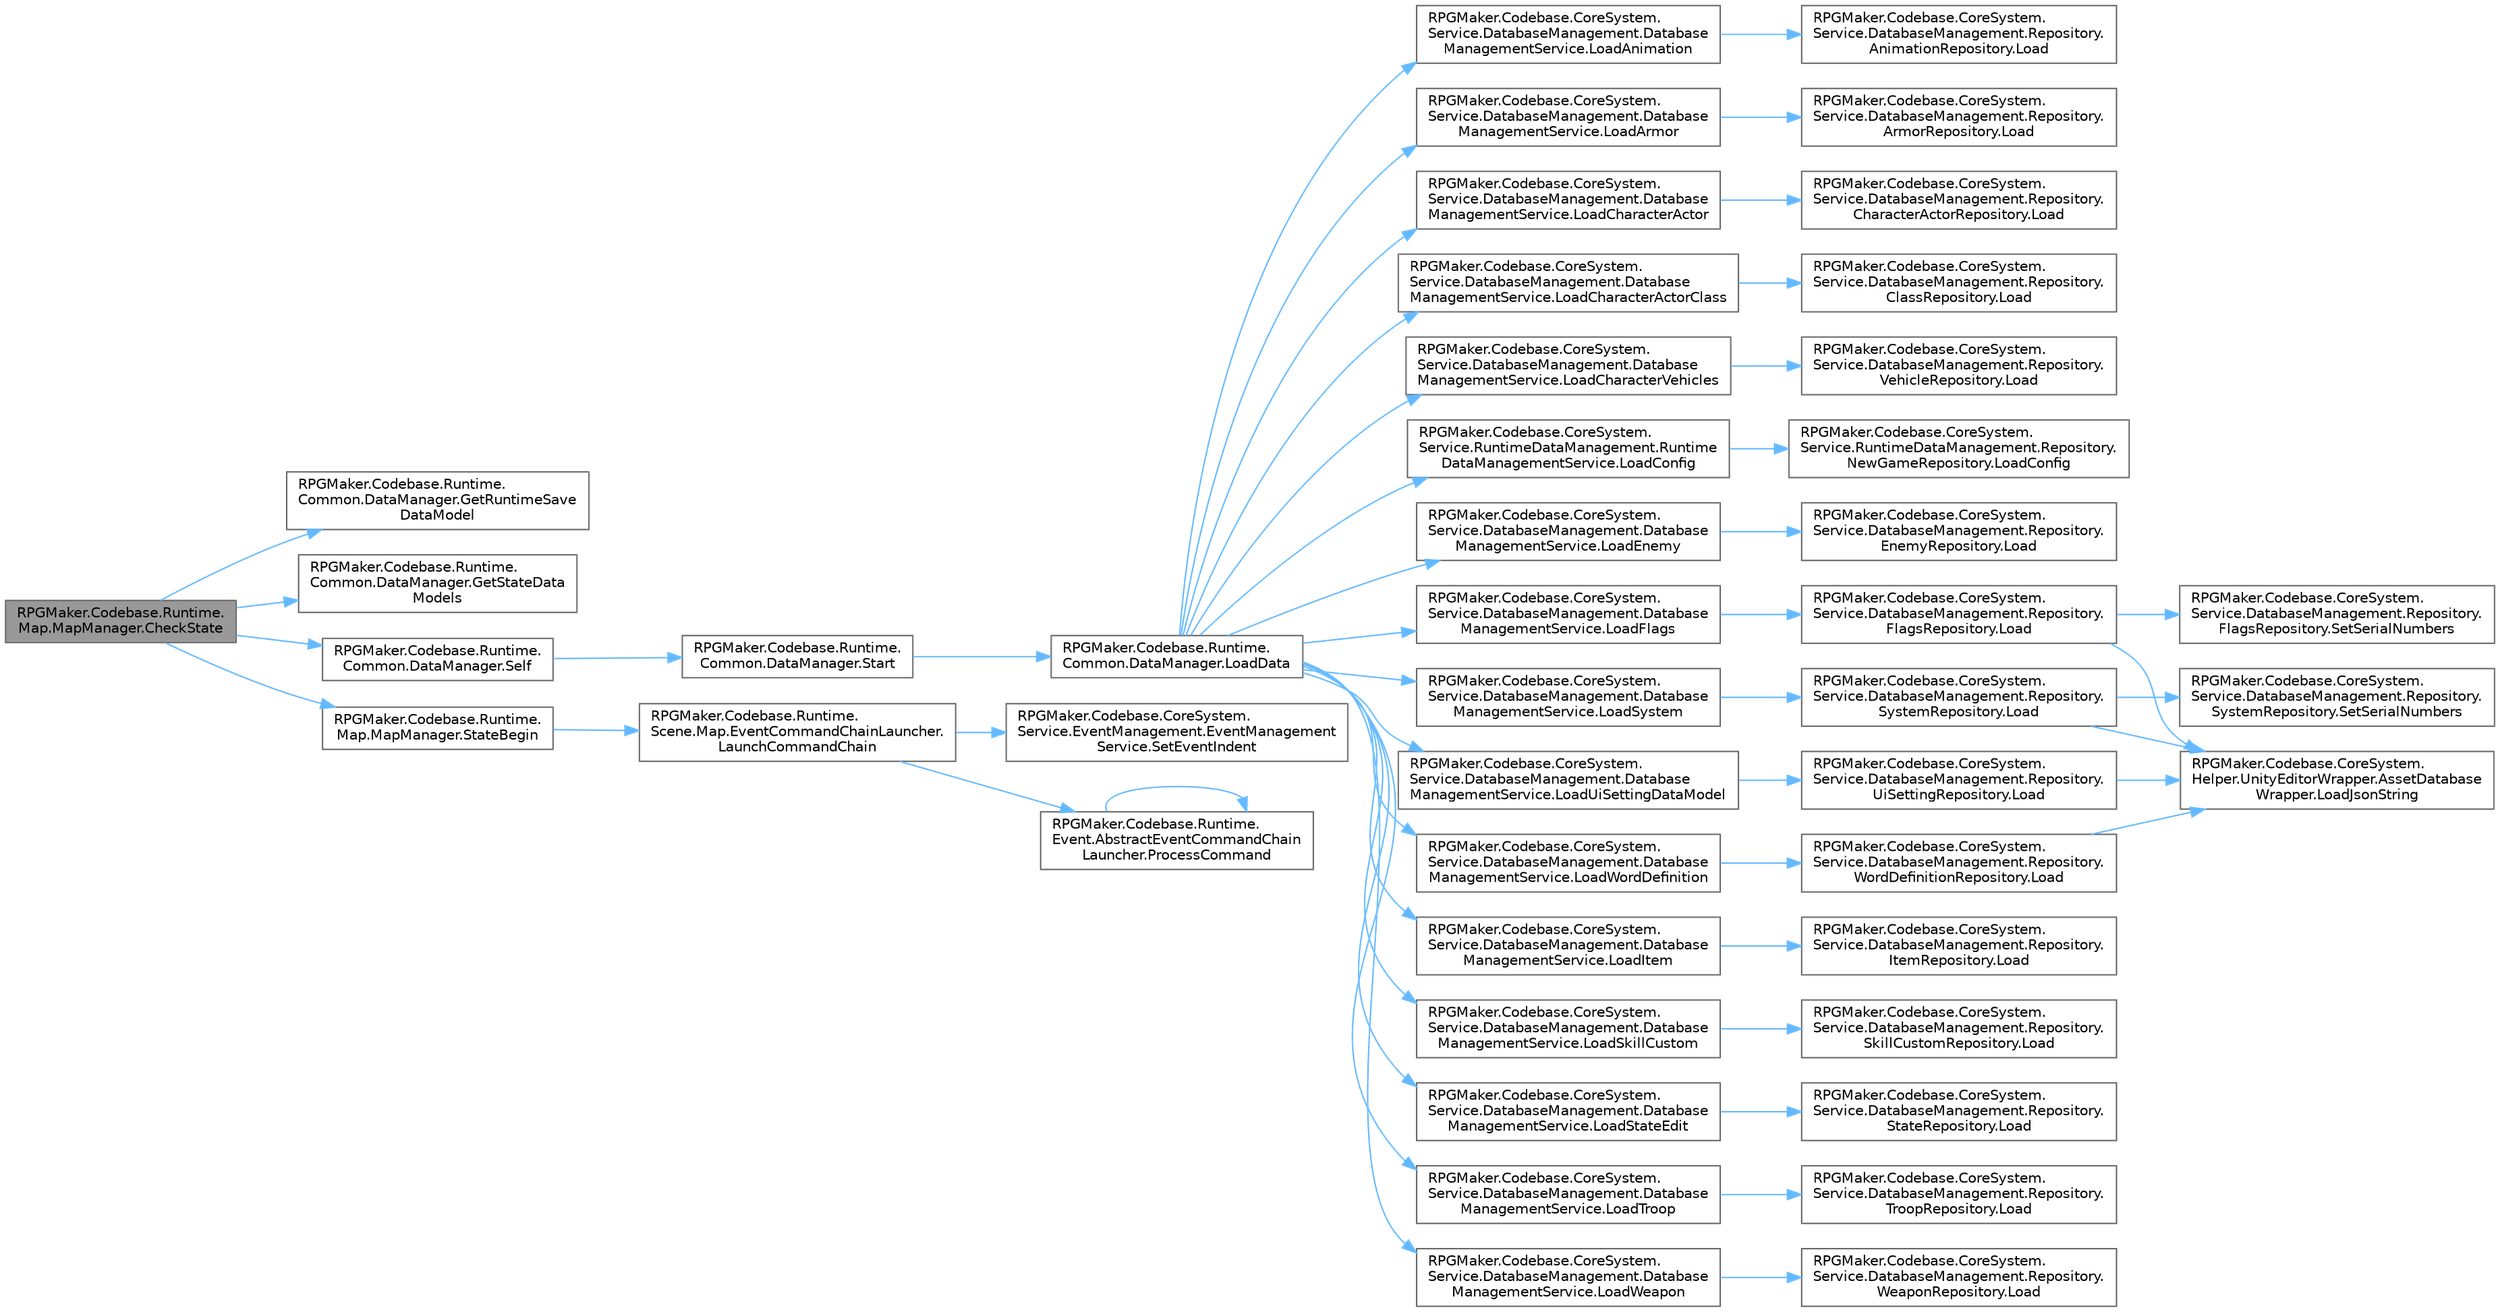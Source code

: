 digraph "RPGMaker.Codebase.Runtime.Map.MapManager.CheckState"
{
 // LATEX_PDF_SIZE
  bgcolor="transparent";
  edge [fontname=Helvetica,fontsize=10,labelfontname=Helvetica,labelfontsize=10];
  node [fontname=Helvetica,fontsize=10,shape=box,height=0.2,width=0.4];
  rankdir="LR";
  Node1 [id="Node000001",label="RPGMaker.Codebase.Runtime.\lMap.MapManager.CheckState",height=0.2,width=0.4,color="gray40", fillcolor="grey60", style="filled", fontcolor="black",tooltip=" "];
  Node1 -> Node2 [id="edge1_Node000001_Node000002",color="steelblue1",style="solid",tooltip=" "];
  Node2 [id="Node000002",label="RPGMaker.Codebase.Runtime.\lCommon.DataManager.GetRuntimeSave\lDataModel",height=0.2,width=0.4,color="grey40", fillcolor="white", style="filled",URL="$d5/d08/class_r_p_g_maker_1_1_codebase_1_1_runtime_1_1_common_1_1_data_manager.html#aa008ccb1bfddc97c2c6618cfe1fe9ab9",tooltip=" "];
  Node1 -> Node3 [id="edge2_Node000001_Node000003",color="steelblue1",style="solid",tooltip=" "];
  Node3 [id="Node000003",label="RPGMaker.Codebase.Runtime.\lCommon.DataManager.GetStateData\lModels",height=0.2,width=0.4,color="grey40", fillcolor="white", style="filled",URL="$d5/d08/class_r_p_g_maker_1_1_codebase_1_1_runtime_1_1_common_1_1_data_manager.html#a15a54931479350f79e52fab3fb8007f6",tooltip=" "];
  Node1 -> Node4 [id="edge3_Node000001_Node000004",color="steelblue1",style="solid",tooltip=" "];
  Node4 [id="Node000004",label="RPGMaker.Codebase.Runtime.\lCommon.DataManager.Self",height=0.2,width=0.4,color="grey40", fillcolor="white", style="filled",URL="$d5/d08/class_r_p_g_maker_1_1_codebase_1_1_runtime_1_1_common_1_1_data_manager.html#a8f0a40fd71fe0a873d1905e106299934",tooltip=" "];
  Node4 -> Node5 [id="edge4_Node000004_Node000005",color="steelblue1",style="solid",tooltip=" "];
  Node5 [id="Node000005",label="RPGMaker.Codebase.Runtime.\lCommon.DataManager.Start",height=0.2,width=0.4,color="grey40", fillcolor="white", style="filled",URL="$d5/d08/class_r_p_g_maker_1_1_codebase_1_1_runtime_1_1_common_1_1_data_manager.html#ace8f5b29b336a071e6383ecdbe0f85c5",tooltip=" "];
  Node5 -> Node6 [id="edge5_Node000005_Node000006",color="steelblue1",style="solid",tooltip=" "];
  Node6 [id="Node000006",label="RPGMaker.Codebase.Runtime.\lCommon.DataManager.LoadData",height=0.2,width=0.4,color="grey40", fillcolor="white", style="filled",URL="$d5/d08/class_r_p_g_maker_1_1_codebase_1_1_runtime_1_1_common_1_1_data_manager.html#a42e1175b0a1dc3a225503e007043dc86",tooltip=" "];
  Node6 -> Node7 [id="edge6_Node000006_Node000007",color="steelblue1",style="solid",tooltip=" "];
  Node7 [id="Node000007",label="RPGMaker.Codebase.CoreSystem.\lService.DatabaseManagement.Database\lManagementService.LoadAnimation",height=0.2,width=0.4,color="grey40", fillcolor="white", style="filled",URL="$db/db0/class_r_p_g_maker_1_1_codebase_1_1_core_system_1_1_service_1_1_database_management_1_1_database_management_service.html#a24090092bb5f0e3f1a7f6d136a10cd22",tooltip=" "];
  Node7 -> Node8 [id="edge7_Node000007_Node000008",color="steelblue1",style="solid",tooltip=" "];
  Node8 [id="Node000008",label="RPGMaker.Codebase.CoreSystem.\lService.DatabaseManagement.Repository.\lAnimationRepository.Load",height=0.2,width=0.4,color="grey40", fillcolor="white", style="filled",URL="$d5/deb/class_r_p_g_maker_1_1_codebase_1_1_core_system_1_1_service_1_1_database_management_1_1_repository_1_1_animation_repository.html#a57c3d4731e6bfd18e15070a940e881f4",tooltip=" "];
  Node6 -> Node9 [id="edge8_Node000006_Node000009",color="steelblue1",style="solid",tooltip=" "];
  Node9 [id="Node000009",label="RPGMaker.Codebase.CoreSystem.\lService.DatabaseManagement.Database\lManagementService.LoadArmor",height=0.2,width=0.4,color="grey40", fillcolor="white", style="filled",URL="$db/db0/class_r_p_g_maker_1_1_codebase_1_1_core_system_1_1_service_1_1_database_management_1_1_database_management_service.html#aa2e210bbbaf85d6ed1f74aa1170b786a",tooltip=" "];
  Node9 -> Node10 [id="edge9_Node000009_Node000010",color="steelblue1",style="solid",tooltip=" "];
  Node10 [id="Node000010",label="RPGMaker.Codebase.CoreSystem.\lService.DatabaseManagement.Repository.\lArmorRepository.Load",height=0.2,width=0.4,color="grey40", fillcolor="white", style="filled",URL="$d5/d5e/class_r_p_g_maker_1_1_codebase_1_1_core_system_1_1_service_1_1_database_management_1_1_repository_1_1_armor_repository.html#abae8269b1a2721fce734183fcc5f5205",tooltip=" "];
  Node6 -> Node11 [id="edge10_Node000006_Node000011",color="steelblue1",style="solid",tooltip=" "];
  Node11 [id="Node000011",label="RPGMaker.Codebase.CoreSystem.\lService.DatabaseManagement.Database\lManagementService.LoadCharacterActor",height=0.2,width=0.4,color="grey40", fillcolor="white", style="filled",URL="$db/db0/class_r_p_g_maker_1_1_codebase_1_1_core_system_1_1_service_1_1_database_management_1_1_database_management_service.html#afa56ff9a916ba5265719f6be7f2330e2",tooltip=" "];
  Node11 -> Node12 [id="edge11_Node000011_Node000012",color="steelblue1",style="solid",tooltip=" "];
  Node12 [id="Node000012",label="RPGMaker.Codebase.CoreSystem.\lService.DatabaseManagement.Repository.\lCharacterActorRepository.Load",height=0.2,width=0.4,color="grey40", fillcolor="white", style="filled",URL="$dc/d27/class_r_p_g_maker_1_1_codebase_1_1_core_system_1_1_service_1_1_database_management_1_1_repositor67544213d6af3013901ca89c3e4d5d21.html#a922f2ea3a0cd4543a7df7c51ed065242",tooltip=" "];
  Node6 -> Node13 [id="edge12_Node000006_Node000013",color="steelblue1",style="solid",tooltip=" "];
  Node13 [id="Node000013",label="RPGMaker.Codebase.CoreSystem.\lService.DatabaseManagement.Database\lManagementService.LoadCharacterActorClass",height=0.2,width=0.4,color="grey40", fillcolor="white", style="filled",URL="$db/db0/class_r_p_g_maker_1_1_codebase_1_1_core_system_1_1_service_1_1_database_management_1_1_database_management_service.html#a83d7b02d93737cf99a9e1b670f8fe4ea",tooltip=" "];
  Node13 -> Node14 [id="edge13_Node000013_Node000014",color="steelblue1",style="solid",tooltip=" "];
  Node14 [id="Node000014",label="RPGMaker.Codebase.CoreSystem.\lService.DatabaseManagement.Repository.\lClassRepository.Load",height=0.2,width=0.4,color="grey40", fillcolor="white", style="filled",URL="$d5/df3/class_r_p_g_maker_1_1_codebase_1_1_core_system_1_1_service_1_1_database_management_1_1_repository_1_1_class_repository.html#a68866c3982e5015e3aa1d0ff8b0e5767",tooltip=" "];
  Node6 -> Node15 [id="edge14_Node000006_Node000015",color="steelblue1",style="solid",tooltip=" "];
  Node15 [id="Node000015",label="RPGMaker.Codebase.CoreSystem.\lService.DatabaseManagement.Database\lManagementService.LoadCharacterVehicles",height=0.2,width=0.4,color="grey40", fillcolor="white", style="filled",URL="$db/db0/class_r_p_g_maker_1_1_codebase_1_1_core_system_1_1_service_1_1_database_management_1_1_database_management_service.html#a0b003a876f01ec9a754241a3df3836fc",tooltip=" "];
  Node15 -> Node16 [id="edge15_Node000015_Node000016",color="steelblue1",style="solid",tooltip=" "];
  Node16 [id="Node000016",label="RPGMaker.Codebase.CoreSystem.\lService.DatabaseManagement.Repository.\lVehicleRepository.Load",height=0.2,width=0.4,color="grey40", fillcolor="white", style="filled",URL="$dc/dcd/class_r_p_g_maker_1_1_codebase_1_1_core_system_1_1_service_1_1_database_management_1_1_repository_1_1_vehicle_repository.html#a15d84b4ebddf2ff353260ef2473589e6",tooltip=" "];
  Node6 -> Node17 [id="edge16_Node000006_Node000017",color="steelblue1",style="solid",tooltip=" "];
  Node17 [id="Node000017",label="RPGMaker.Codebase.CoreSystem.\lService.RuntimeDataManagement.Runtime\lDataManagementService.LoadConfig",height=0.2,width=0.4,color="grey40", fillcolor="white", style="filled",URL="$db/d7b/class_r_p_g_maker_1_1_codebase_1_1_core_system_1_1_service_1_1_runtime_data_management_1_1_runtime_data_management_service.html#a5d406eddf4f7129bc0a84639c9bffcbd",tooltip=" "];
  Node17 -> Node18 [id="edge17_Node000017_Node000018",color="steelblue1",style="solid",tooltip=" "];
  Node18 [id="Node000018",label="RPGMaker.Codebase.CoreSystem.\lService.RuntimeDataManagement.Repository.\lNewGameRepository.LoadConfig",height=0.2,width=0.4,color="grey40", fillcolor="white", style="filled",URL="$d5/d7b/class_r_p_g_maker_1_1_codebase_1_1_core_system_1_1_service_1_1_runtime_data_management_1_1_repository_1_1_new_game_repository.html#a49734fde3bf86a845b6d4757ac5a250c",tooltip="configの読み込み"];
  Node6 -> Node19 [id="edge18_Node000006_Node000019",color="steelblue1",style="solid",tooltip=" "];
  Node19 [id="Node000019",label="RPGMaker.Codebase.CoreSystem.\lService.DatabaseManagement.Database\lManagementService.LoadEnemy",height=0.2,width=0.4,color="grey40", fillcolor="white", style="filled",URL="$db/db0/class_r_p_g_maker_1_1_codebase_1_1_core_system_1_1_service_1_1_database_management_1_1_database_management_service.html#a56946e6c58a5ec0f4641533476d5982c",tooltip=" "];
  Node19 -> Node20 [id="edge19_Node000019_Node000020",color="steelblue1",style="solid",tooltip=" "];
  Node20 [id="Node000020",label="RPGMaker.Codebase.CoreSystem.\lService.DatabaseManagement.Repository.\lEnemyRepository.Load",height=0.2,width=0.4,color="grey40", fillcolor="white", style="filled",URL="$d4/d59/class_r_p_g_maker_1_1_codebase_1_1_core_system_1_1_service_1_1_database_management_1_1_repository_1_1_enemy_repository.html#a4c469baf54782a4c3411f345784e7f5c",tooltip=" "];
  Node6 -> Node21 [id="edge20_Node000006_Node000021",color="steelblue1",style="solid",tooltip=" "];
  Node21 [id="Node000021",label="RPGMaker.Codebase.CoreSystem.\lService.DatabaseManagement.Database\lManagementService.LoadFlags",height=0.2,width=0.4,color="grey40", fillcolor="white", style="filled",URL="$db/db0/class_r_p_g_maker_1_1_codebase_1_1_core_system_1_1_service_1_1_database_management_1_1_database_management_service.html#a5eb2954667a7f994c25194d12c5a2602",tooltip=" "];
  Node21 -> Node22 [id="edge21_Node000021_Node000022",color="steelblue1",style="solid",tooltip=" "];
  Node22 [id="Node000022",label="RPGMaker.Codebase.CoreSystem.\lService.DatabaseManagement.Repository.\lFlagsRepository.Load",height=0.2,width=0.4,color="grey40", fillcolor="white", style="filled",URL="$dd/db4/class_r_p_g_maker_1_1_codebase_1_1_core_system_1_1_service_1_1_database_management_1_1_repository_1_1_flags_repository.html#a0410340db193ba2dd6d34cbbc9de1925",tooltip=" "];
  Node22 -> Node23 [id="edge22_Node000022_Node000023",color="steelblue1",style="solid",tooltip=" "];
  Node23 [id="Node000023",label="RPGMaker.Codebase.CoreSystem.\lHelper.UnityEditorWrapper.AssetDatabase\lWrapper.LoadJsonString",height=0.2,width=0.4,color="grey40", fillcolor="white", style="filled",URL="$d9/d20/class_r_p_g_maker_1_1_codebase_1_1_core_system_1_1_helper_1_1_unity_editor_wrapper_1_1_asset_database_wrapper.html#ab1557b81ee60a7dc4f85349106fe4244",tooltip=" "];
  Node22 -> Node24 [id="edge23_Node000022_Node000024",color="steelblue1",style="solid",tooltip=" "];
  Node24 [id="Node000024",label="RPGMaker.Codebase.CoreSystem.\lService.DatabaseManagement.Repository.\lFlagsRepository.SetSerialNumbers",height=0.2,width=0.4,color="grey40", fillcolor="white", style="filled",URL="$dd/db4/class_r_p_g_maker_1_1_codebase_1_1_core_system_1_1_service_1_1_database_management_1_1_repository_1_1_flags_repository.html#a10a266f539262611885aa217176790b3",tooltip=" "];
  Node6 -> Node25 [id="edge24_Node000006_Node000025",color="steelblue1",style="solid",tooltip=" "];
  Node25 [id="Node000025",label="RPGMaker.Codebase.CoreSystem.\lService.DatabaseManagement.Database\lManagementService.LoadItem",height=0.2,width=0.4,color="grey40", fillcolor="white", style="filled",URL="$db/db0/class_r_p_g_maker_1_1_codebase_1_1_core_system_1_1_service_1_1_database_management_1_1_database_management_service.html#a0447e9903c05f13e630c3523647e80a4",tooltip=" "];
  Node25 -> Node26 [id="edge25_Node000025_Node000026",color="steelblue1",style="solid",tooltip=" "];
  Node26 [id="Node000026",label="RPGMaker.Codebase.CoreSystem.\lService.DatabaseManagement.Repository.\lItemRepository.Load",height=0.2,width=0.4,color="grey40", fillcolor="white", style="filled",URL="$dd/d1d/class_r_p_g_maker_1_1_codebase_1_1_core_system_1_1_service_1_1_database_management_1_1_repository_1_1_item_repository.html#a46360e92f219e5394a8c6e09b8424ac4",tooltip=" "];
  Node6 -> Node27 [id="edge26_Node000006_Node000027",color="steelblue1",style="solid",tooltip=" "];
  Node27 [id="Node000027",label="RPGMaker.Codebase.CoreSystem.\lService.DatabaseManagement.Database\lManagementService.LoadSkillCustom",height=0.2,width=0.4,color="grey40", fillcolor="white", style="filled",URL="$db/db0/class_r_p_g_maker_1_1_codebase_1_1_core_system_1_1_service_1_1_database_management_1_1_database_management_service.html#a10afc5f75507a17db5197e23a2cdd4cc",tooltip=" "];
  Node27 -> Node28 [id="edge27_Node000027_Node000028",color="steelblue1",style="solid",tooltip=" "];
  Node28 [id="Node000028",label="RPGMaker.Codebase.CoreSystem.\lService.DatabaseManagement.Repository.\lSkillCustomRepository.Load",height=0.2,width=0.4,color="grey40", fillcolor="white", style="filled",URL="$df/d9d/class_r_p_g_maker_1_1_codebase_1_1_core_system_1_1_service_1_1_database_management_1_1_repository_1_1_skill_custom_repository.html#ae8576dea83a59030d096cb450316877a",tooltip=" "];
  Node6 -> Node29 [id="edge28_Node000006_Node000029",color="steelblue1",style="solid",tooltip=" "];
  Node29 [id="Node000029",label="RPGMaker.Codebase.CoreSystem.\lService.DatabaseManagement.Database\lManagementService.LoadStateEdit",height=0.2,width=0.4,color="grey40", fillcolor="white", style="filled",URL="$db/db0/class_r_p_g_maker_1_1_codebase_1_1_core_system_1_1_service_1_1_database_management_1_1_database_management_service.html#a2fa87c0d4f1431414d67e4943a14ae56",tooltip=" "];
  Node29 -> Node30 [id="edge29_Node000029_Node000030",color="steelblue1",style="solid",tooltip=" "];
  Node30 [id="Node000030",label="RPGMaker.Codebase.CoreSystem.\lService.DatabaseManagement.Repository.\lStateRepository.Load",height=0.2,width=0.4,color="grey40", fillcolor="white", style="filled",URL="$d0/d34/class_r_p_g_maker_1_1_codebase_1_1_core_system_1_1_service_1_1_database_management_1_1_repository_1_1_state_repository.html#ae700731c7143cb48f543dce028e3b808",tooltip=" "];
  Node6 -> Node31 [id="edge30_Node000006_Node000031",color="steelblue1",style="solid",tooltip=" "];
  Node31 [id="Node000031",label="RPGMaker.Codebase.CoreSystem.\lService.DatabaseManagement.Database\lManagementService.LoadSystem",height=0.2,width=0.4,color="grey40", fillcolor="white", style="filled",URL="$db/db0/class_r_p_g_maker_1_1_codebase_1_1_core_system_1_1_service_1_1_database_management_1_1_database_management_service.html#ab14ced87348b79b244d7a5d975e80d25",tooltip=" "];
  Node31 -> Node32 [id="edge31_Node000031_Node000032",color="steelblue1",style="solid",tooltip=" "];
  Node32 [id="Node000032",label="RPGMaker.Codebase.CoreSystem.\lService.DatabaseManagement.Repository.\lSystemRepository.Load",height=0.2,width=0.4,color="grey40", fillcolor="white", style="filled",URL="$d6/d55/class_r_p_g_maker_1_1_codebase_1_1_core_system_1_1_service_1_1_database_management_1_1_repository_1_1_system_repository.html#a6d927c51392219fbfa48ae9c798c39d6",tooltip=" "];
  Node32 -> Node23 [id="edge32_Node000032_Node000023",color="steelblue1",style="solid",tooltip=" "];
  Node32 -> Node33 [id="edge33_Node000032_Node000033",color="steelblue1",style="solid",tooltip=" "];
  Node33 [id="Node000033",label="RPGMaker.Codebase.CoreSystem.\lService.DatabaseManagement.Repository.\lSystemRepository.SetSerialNumbers",height=0.2,width=0.4,color="grey40", fillcolor="white", style="filled",URL="$d6/d55/class_r_p_g_maker_1_1_codebase_1_1_core_system_1_1_service_1_1_database_management_1_1_repository_1_1_system_repository.html#ab6443a80e6b601514993f1ae8a7ffc1a",tooltip=" "];
  Node6 -> Node34 [id="edge34_Node000006_Node000034",color="steelblue1",style="solid",tooltip=" "];
  Node34 [id="Node000034",label="RPGMaker.Codebase.CoreSystem.\lService.DatabaseManagement.Database\lManagementService.LoadTroop",height=0.2,width=0.4,color="grey40", fillcolor="white", style="filled",URL="$db/db0/class_r_p_g_maker_1_1_codebase_1_1_core_system_1_1_service_1_1_database_management_1_1_database_management_service.html#a3f54f10563c3611839ddd3dfa5b65c13",tooltip=" "];
  Node34 -> Node35 [id="edge35_Node000034_Node000035",color="steelblue1",style="solid",tooltip=" "];
  Node35 [id="Node000035",label="RPGMaker.Codebase.CoreSystem.\lService.DatabaseManagement.Repository.\lTroopRepository.Load",height=0.2,width=0.4,color="grey40", fillcolor="white", style="filled",URL="$d6/d3e/class_r_p_g_maker_1_1_codebase_1_1_core_system_1_1_service_1_1_database_management_1_1_repository_1_1_troop_repository.html#a1568465e84b17234f4bd5c53981bf94e",tooltip=" "];
  Node6 -> Node36 [id="edge36_Node000006_Node000036",color="steelblue1",style="solid",tooltip=" "];
  Node36 [id="Node000036",label="RPGMaker.Codebase.CoreSystem.\lService.DatabaseManagement.Database\lManagementService.LoadUiSettingDataModel",height=0.2,width=0.4,color="grey40", fillcolor="white", style="filled",URL="$db/db0/class_r_p_g_maker_1_1_codebase_1_1_core_system_1_1_service_1_1_database_management_1_1_database_management_service.html#ad73cc18191cf3d29c31d27f90e712965",tooltip=" "];
  Node36 -> Node37 [id="edge37_Node000036_Node000037",color="steelblue1",style="solid",tooltip=" "];
  Node37 [id="Node000037",label="RPGMaker.Codebase.CoreSystem.\lService.DatabaseManagement.Repository.\lUiSettingRepository.Load",height=0.2,width=0.4,color="grey40", fillcolor="white", style="filled",URL="$de/d41/class_r_p_g_maker_1_1_codebase_1_1_core_system_1_1_service_1_1_database_management_1_1_repository_1_1_ui_setting_repository.html#ac1cdb3a6a832b108f7c8029b1e573402",tooltip=" "];
  Node37 -> Node23 [id="edge38_Node000037_Node000023",color="steelblue1",style="solid",tooltip=" "];
  Node6 -> Node38 [id="edge39_Node000006_Node000038",color="steelblue1",style="solid",tooltip=" "];
  Node38 [id="Node000038",label="RPGMaker.Codebase.CoreSystem.\lService.DatabaseManagement.Database\lManagementService.LoadWeapon",height=0.2,width=0.4,color="grey40", fillcolor="white", style="filled",URL="$db/db0/class_r_p_g_maker_1_1_codebase_1_1_core_system_1_1_service_1_1_database_management_1_1_database_management_service.html#a14b53a047484b6c81f8e570ff47134af",tooltip=" "];
  Node38 -> Node39 [id="edge40_Node000038_Node000039",color="steelblue1",style="solid",tooltip=" "];
  Node39 [id="Node000039",label="RPGMaker.Codebase.CoreSystem.\lService.DatabaseManagement.Repository.\lWeaponRepository.Load",height=0.2,width=0.4,color="grey40", fillcolor="white", style="filled",URL="$de/d23/class_r_p_g_maker_1_1_codebase_1_1_core_system_1_1_service_1_1_database_management_1_1_repository_1_1_weapon_repository.html#a234682fdd452ea066e287d631bf73fb1",tooltip=" "];
  Node6 -> Node40 [id="edge41_Node000006_Node000040",color="steelblue1",style="solid",tooltip=" "];
  Node40 [id="Node000040",label="RPGMaker.Codebase.CoreSystem.\lService.DatabaseManagement.Database\lManagementService.LoadWordDefinition",height=0.2,width=0.4,color="grey40", fillcolor="white", style="filled",URL="$db/db0/class_r_p_g_maker_1_1_codebase_1_1_core_system_1_1_service_1_1_database_management_1_1_database_management_service.html#a293b136d822c9c73495b354502306eb1",tooltip=" "];
  Node40 -> Node41 [id="edge42_Node000040_Node000041",color="steelblue1",style="solid",tooltip=" "];
  Node41 [id="Node000041",label="RPGMaker.Codebase.CoreSystem.\lService.DatabaseManagement.Repository.\lWordDefinitionRepository.Load",height=0.2,width=0.4,color="grey40", fillcolor="white", style="filled",URL="$d0/d25/class_r_p_g_maker_1_1_codebase_1_1_core_system_1_1_service_1_1_database_management_1_1_repositor810f9e3871d1afeaa788d9c5df5cdd13.html#a22cf8097c61cc9eed93d23acbe6c57d1",tooltip=" "];
  Node41 -> Node23 [id="edge43_Node000041_Node000023",color="steelblue1",style="solid",tooltip=" "];
  Node1 -> Node42 [id="edge44_Node000001_Node000042",color="steelblue1",style="solid",tooltip=" "];
  Node42 [id="Node000042",label="RPGMaker.Codebase.Runtime.\lMap.MapManager.StateBegin",height=0.2,width=0.4,color="grey40", fillcolor="white", style="filled",URL="$d5/d0f/class_r_p_g_maker_1_1_codebase_1_1_runtime_1_1_map_1_1_map_manager.html#ac98b3761b6a1ef02344f2544f232a296",tooltip=" "];
  Node42 -> Node43 [id="edge45_Node000042_Node000043",color="steelblue1",style="solid",tooltip=" "];
  Node43 [id="Node000043",label="RPGMaker.Codebase.Runtime.\lScene.Map.EventCommandChainLauncher.\lLaunchCommandChain",height=0.2,width=0.4,color="grey40", fillcolor="white", style="filled",URL="$d8/dfc/class_r_p_g_maker_1_1_codebase_1_1_runtime_1_1_scene_1_1_map_1_1_event_command_chain_launcher.html#a6a8fdf14a6139d68569e8787a941c365",tooltip="イベントコマンドチェーンを開始する"];
  Node43 -> Node44 [id="edge46_Node000043_Node000044",color="steelblue1",style="solid",tooltip=" "];
  Node44 [id="Node000044",label="RPGMaker.Codebase.Runtime.\lEvent.AbstractEventCommandChain\lLauncher.ProcessCommand",height=0.2,width=0.4,color="grey40", fillcolor="white", style="filled",URL="$d4/dd0/class_r_p_g_maker_1_1_codebase_1_1_runtime_1_1_event_1_1_abstract_event_command_chain_launcher.html#a985e89bff241e06e39c74682a09d3fac",tooltip="引数無しでイベントコマンドを実行する. この場合は同一のイベントIDで処理を継続する."];
  Node44 -> Node44 [id="edge47_Node000044_Node000044",color="steelblue1",style="solid",tooltip=" "];
  Node43 -> Node45 [id="edge48_Node000043_Node000045",color="steelblue1",style="solid",tooltip=" "];
  Node45 [id="Node000045",label="RPGMaker.Codebase.CoreSystem.\lService.EventManagement.EventManagement\lService.SetEventIndent",height=0.2,width=0.4,color="grey40", fillcolor="white", style="filled",URL="$d5/d7b/class_r_p_g_maker_1_1_codebase_1_1_core_system_1_1_service_1_1_event_management_1_1_event_management_service.html#aba13365f2272d7133f9de1241d32f61b",tooltip=" "];
}
